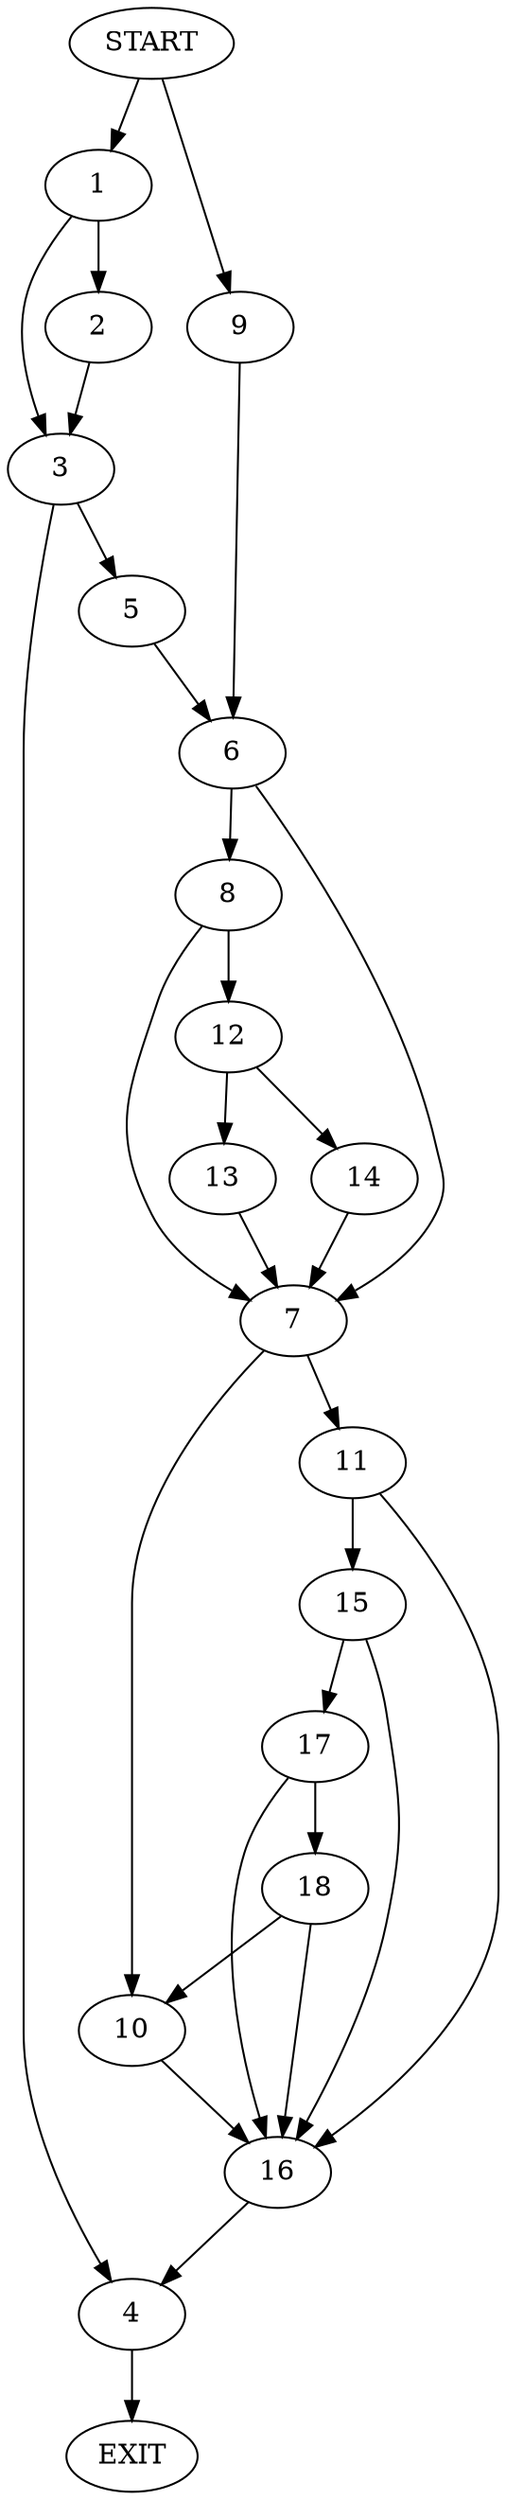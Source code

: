 digraph {
0 [label="START"]
19 [label="EXIT"]
0 -> 1
1 -> 2
1 -> 3
2 -> 3
3 -> 4
3 -> 5
5 -> 6
4 -> 19
6 -> 7
6 -> 8
0 -> 9
9 -> 6
7 -> 10
7 -> 11
8 -> 7
8 -> 12
12 -> 13
12 -> 14
14 -> 7
13 -> 7
11 -> 15
11 -> 16
10 -> 16
16 -> 4
15 -> 17
15 -> 16
17 -> 16
17 -> 18
18 -> 10
18 -> 16
}
